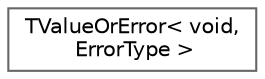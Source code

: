 digraph "Graphical Class Hierarchy"
{
 // INTERACTIVE_SVG=YES
 // LATEX_PDF_SIZE
  bgcolor="transparent";
  edge [fontname=Helvetica,fontsize=10,labelfontname=Helvetica,labelfontsize=10];
  node [fontname=Helvetica,fontsize=10,shape=box,height=0.2,width=0.4];
  rankdir="LR";
  Node0 [id="Node000000",label="TValueOrError\< void,\l ErrorType \>",height=0.2,width=0.4,color="grey40", fillcolor="white", style="filled",URL="$d5/d51/classTValueOrError_3_01void_00_01ErrorType_01_4.html",tooltip=" "];
}

